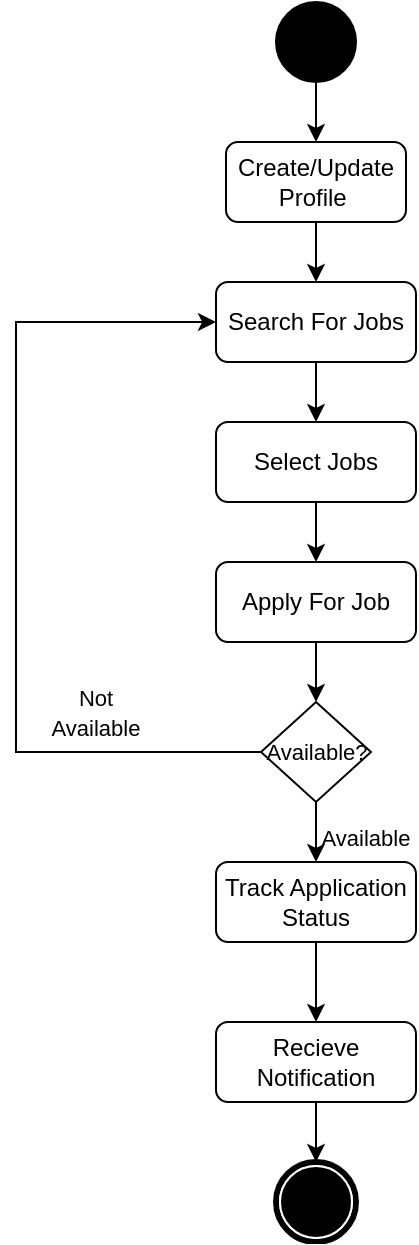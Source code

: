 <mxfile version="26.2.2">
  <diagram name="Page-1" id="1QkL5lvS-dQOB14XiCHp">
    <mxGraphModel dx="788" dy="524" grid="1" gridSize="10" guides="1" tooltips="1" connect="1" arrows="1" fold="1" page="1" pageScale="1" pageWidth="850" pageHeight="1100" math="0" shadow="0">
      <root>
        <mxCell id="0" />
        <mxCell id="1" parent="0" />
        <mxCell id="s_ghN0RM4mDxCWwuRe_J-2" style="edgeStyle=orthogonalEdgeStyle;rounded=0;orthogonalLoop=1;jettySize=auto;html=1;exitX=0.5;exitY=1;exitDx=0;exitDy=0;" edge="1" parent="1" source="s_ghN0RM4mDxCWwuRe_J-1">
          <mxGeometry relative="1" as="geometry">
            <mxPoint x="380" y="150" as="targetPoint" />
          </mxGeometry>
        </mxCell>
        <mxCell id="s_ghN0RM4mDxCWwuRe_J-1" value="" style="ellipse;whiteSpace=wrap;html=1;aspect=fixed;fillColor=#000000;" vertex="1" parent="1">
          <mxGeometry x="360" y="80" width="40" height="40" as="geometry" />
        </mxCell>
        <mxCell id="s_ghN0RM4mDxCWwuRe_J-4" style="edgeStyle=orthogonalEdgeStyle;rounded=0;orthogonalLoop=1;jettySize=auto;html=1;exitX=0.5;exitY=1;exitDx=0;exitDy=0;" edge="1" parent="1" source="s_ghN0RM4mDxCWwuRe_J-3" target="s_ghN0RM4mDxCWwuRe_J-5">
          <mxGeometry relative="1" as="geometry">
            <mxPoint x="380" y="220" as="targetPoint" />
          </mxGeometry>
        </mxCell>
        <mxCell id="s_ghN0RM4mDxCWwuRe_J-3" value="Create/Update Profile&amp;nbsp;" style="rounded=1;whiteSpace=wrap;html=1;" vertex="1" parent="1">
          <mxGeometry x="335" y="150" width="90" height="40" as="geometry" />
        </mxCell>
        <mxCell id="s_ghN0RM4mDxCWwuRe_J-6" style="edgeStyle=orthogonalEdgeStyle;rounded=0;orthogonalLoop=1;jettySize=auto;html=1;exitX=0.5;exitY=1;exitDx=0;exitDy=0;" edge="1" parent="1" source="s_ghN0RM4mDxCWwuRe_J-5" target="s_ghN0RM4mDxCWwuRe_J-7">
          <mxGeometry relative="1" as="geometry">
            <mxPoint x="380" y="290" as="targetPoint" />
          </mxGeometry>
        </mxCell>
        <mxCell id="s_ghN0RM4mDxCWwuRe_J-5" value="Search For Jobs" style="rounded=1;whiteSpace=wrap;html=1;" vertex="1" parent="1">
          <mxGeometry x="330" y="220" width="100" height="40" as="geometry" />
        </mxCell>
        <mxCell id="s_ghN0RM4mDxCWwuRe_J-8" style="edgeStyle=orthogonalEdgeStyle;rounded=0;orthogonalLoop=1;jettySize=auto;html=1;exitX=0.5;exitY=1;exitDx=0;exitDy=0;" edge="1" parent="1" source="s_ghN0RM4mDxCWwuRe_J-7" target="s_ghN0RM4mDxCWwuRe_J-9">
          <mxGeometry relative="1" as="geometry">
            <mxPoint x="380" y="360" as="targetPoint" />
          </mxGeometry>
        </mxCell>
        <mxCell id="s_ghN0RM4mDxCWwuRe_J-7" value="Select Jobs" style="rounded=1;whiteSpace=wrap;html=1;" vertex="1" parent="1">
          <mxGeometry x="330" y="290" width="100" height="40" as="geometry" />
        </mxCell>
        <mxCell id="s_ghN0RM4mDxCWwuRe_J-10" style="edgeStyle=orthogonalEdgeStyle;rounded=0;orthogonalLoop=1;jettySize=auto;html=1;exitX=0.5;exitY=1;exitDx=0;exitDy=0;" edge="1" parent="1" source="s_ghN0RM4mDxCWwuRe_J-9" target="s_ghN0RM4mDxCWwuRe_J-11">
          <mxGeometry relative="1" as="geometry">
            <mxPoint x="380" y="430" as="targetPoint" />
          </mxGeometry>
        </mxCell>
        <mxCell id="s_ghN0RM4mDxCWwuRe_J-9" value="Apply For Job" style="rounded=1;whiteSpace=wrap;html=1;" vertex="1" parent="1">
          <mxGeometry x="330" y="360" width="100" height="40" as="geometry" />
        </mxCell>
        <mxCell id="s_ghN0RM4mDxCWwuRe_J-17" style="edgeStyle=orthogonalEdgeStyle;rounded=0;orthogonalLoop=1;jettySize=auto;html=1;exitX=0.5;exitY=1;exitDx=0;exitDy=0;" edge="1" parent="1" source="s_ghN0RM4mDxCWwuRe_J-11" target="s_ghN0RM4mDxCWwuRe_J-18">
          <mxGeometry relative="1" as="geometry">
            <mxPoint x="380" y="510" as="targetPoint" />
          </mxGeometry>
        </mxCell>
        <mxCell id="s_ghN0RM4mDxCWwuRe_J-19" style="edgeStyle=orthogonalEdgeStyle;rounded=0;orthogonalLoop=1;jettySize=auto;html=1;exitX=0;exitY=0.5;exitDx=0;exitDy=0;entryX=0;entryY=0.5;entryDx=0;entryDy=0;" edge="1" parent="1" source="s_ghN0RM4mDxCWwuRe_J-11" target="s_ghN0RM4mDxCWwuRe_J-5">
          <mxGeometry relative="1" as="geometry">
            <Array as="points">
              <mxPoint x="230" y="455" />
              <mxPoint x="230" y="240" />
            </Array>
          </mxGeometry>
        </mxCell>
        <mxCell id="s_ghN0RM4mDxCWwuRe_J-11" value="&lt;font style=&quot;font-size: 11px;&quot;&gt;Available?&lt;/font&gt;" style="rhombus;whiteSpace=wrap;html=1;" vertex="1" parent="1">
          <mxGeometry x="352.5" y="430" width="55" height="50" as="geometry" />
        </mxCell>
        <mxCell id="s_ghN0RM4mDxCWwuRe_J-13" value="&lt;font style=&quot;font-size: 11px;&quot;&gt;Available&lt;/font&gt;" style="text;html=1;align=center;verticalAlign=middle;whiteSpace=wrap;rounded=0;" vertex="1" parent="1">
          <mxGeometry x="380" y="490" width="50" height="15" as="geometry" />
        </mxCell>
        <mxCell id="s_ghN0RM4mDxCWwuRe_J-15" value="&lt;font style=&quot;font-size: 11px;&quot;&gt;Not Available&lt;/font&gt;" style="text;html=1;align=center;verticalAlign=middle;whiteSpace=wrap;rounded=0;" vertex="1" parent="1">
          <mxGeometry x="240" y="420" width="60" height="30" as="geometry" />
        </mxCell>
        <mxCell id="s_ghN0RM4mDxCWwuRe_J-20" style="edgeStyle=orthogonalEdgeStyle;rounded=0;orthogonalLoop=1;jettySize=auto;html=1;exitX=0.5;exitY=1;exitDx=0;exitDy=0;" edge="1" parent="1" source="s_ghN0RM4mDxCWwuRe_J-18" target="s_ghN0RM4mDxCWwuRe_J-21">
          <mxGeometry relative="1" as="geometry">
            <mxPoint x="380" y="580" as="targetPoint" />
          </mxGeometry>
        </mxCell>
        <mxCell id="s_ghN0RM4mDxCWwuRe_J-18" value="Track Application Status" style="rounded=1;whiteSpace=wrap;html=1;" vertex="1" parent="1">
          <mxGeometry x="330" y="510" width="100" height="40" as="geometry" />
        </mxCell>
        <mxCell id="s_ghN0RM4mDxCWwuRe_J-22" style="edgeStyle=orthogonalEdgeStyle;rounded=0;orthogonalLoop=1;jettySize=auto;html=1;exitX=0.5;exitY=1;exitDx=0;exitDy=0;" edge="1" parent="1" source="s_ghN0RM4mDxCWwuRe_J-21">
          <mxGeometry relative="1" as="geometry">
            <mxPoint x="380" y="660" as="targetPoint" />
          </mxGeometry>
        </mxCell>
        <mxCell id="s_ghN0RM4mDxCWwuRe_J-21" value="Recieve Notification" style="rounded=1;whiteSpace=wrap;html=1;" vertex="1" parent="1">
          <mxGeometry x="330" y="590" width="100" height="40" as="geometry" />
        </mxCell>
        <mxCell id="s_ghN0RM4mDxCWwuRe_J-23" value="" style="points=[[0.145,0.145,0],[0.5,0,0],[0.855,0.145,0],[1,0.5,0],[0.855,0.855,0],[0.5,1,0],[0.145,0.855,0],[0,0.5,0]];shape=mxgraph.bpmn.event;html=1;verticalLabelPosition=bottom;labelBackgroundColor=#ffffff;verticalAlign=top;align=center;perimeter=ellipsePerimeter;outlineConnect=0;aspect=fixed;outline=end;symbol=terminate;" vertex="1" parent="1">
          <mxGeometry x="360" y="660" width="40" height="40" as="geometry" />
        </mxCell>
      </root>
    </mxGraphModel>
  </diagram>
</mxfile>
